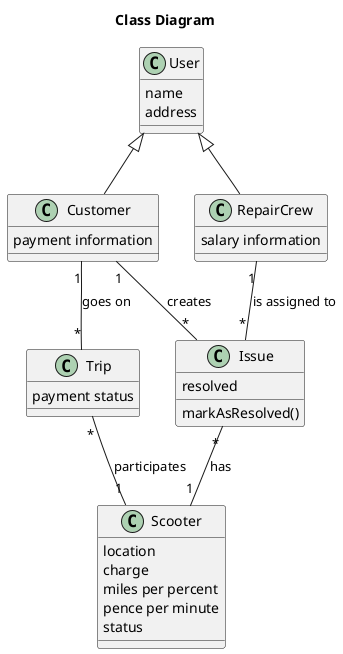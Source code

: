 @startuml

title "Class Diagram"

class Customer {
  payment information
}

class RepairCrew {
  salary information
}

class User {
  name
  address
}

class Scooter {
  location
  charge
  miles per percent
  pence per minute
  status
}

class Trip {
  payment status
}

class Issue {
  resolved
  markAsResolved()
}

Customer "1" -- "*" Trip : goes on
Customer "1" -- "*" Issue : creates
Trip "*" -- "1" Scooter : participates
Issue "*" -- "1" Scooter : has
RepairCrew "1" -- "*" Issue : is assigned to
User <|-- Customer
User <|-- RepairCrew

@enduml